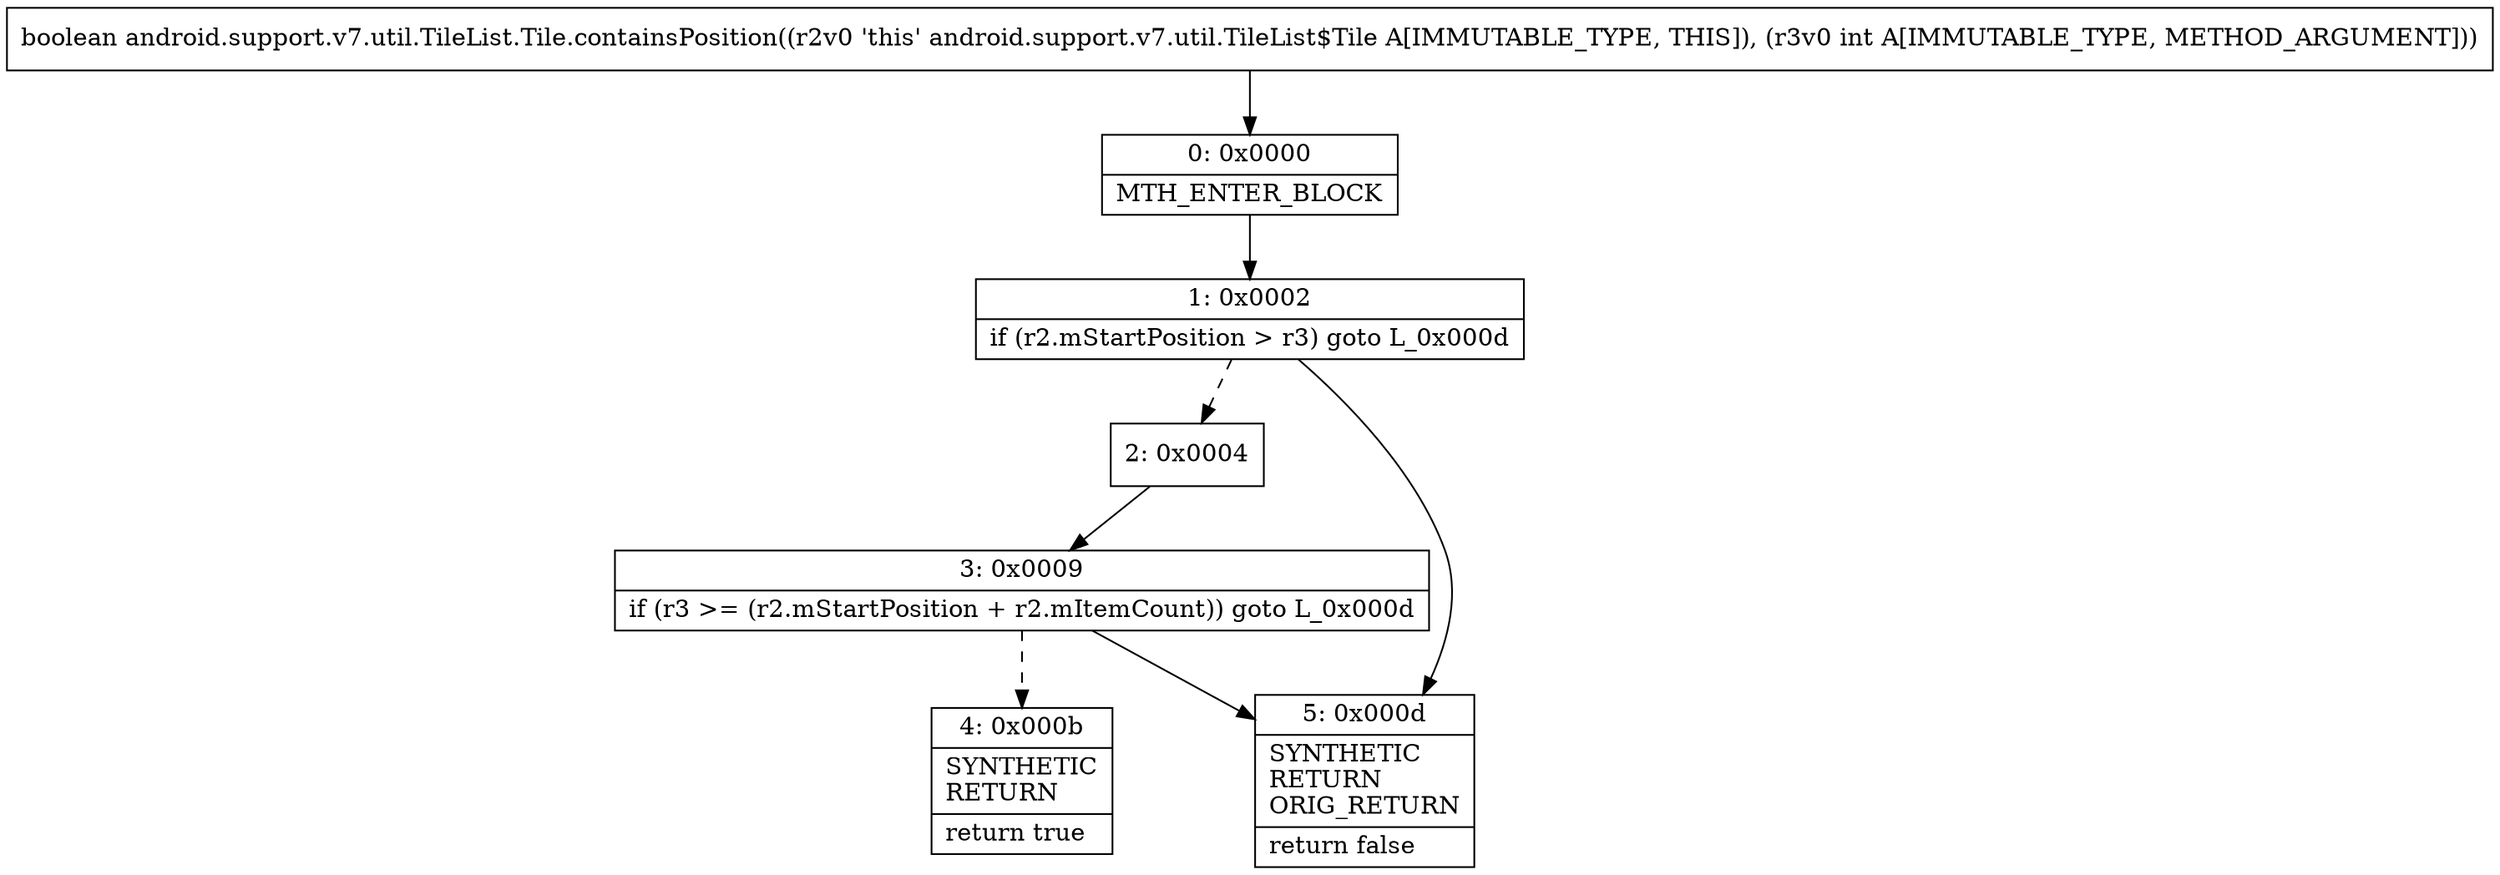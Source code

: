 digraph "CFG forandroid.support.v7.util.TileList.Tile.containsPosition(I)Z" {
Node_0 [shape=record,label="{0\:\ 0x0000|MTH_ENTER_BLOCK\l}"];
Node_1 [shape=record,label="{1\:\ 0x0002|if (r2.mStartPosition \> r3) goto L_0x000d\l}"];
Node_2 [shape=record,label="{2\:\ 0x0004}"];
Node_3 [shape=record,label="{3\:\ 0x0009|if (r3 \>= (r2.mStartPosition + r2.mItemCount)) goto L_0x000d\l}"];
Node_4 [shape=record,label="{4\:\ 0x000b|SYNTHETIC\lRETURN\l|return true\l}"];
Node_5 [shape=record,label="{5\:\ 0x000d|SYNTHETIC\lRETURN\lORIG_RETURN\l|return false\l}"];
MethodNode[shape=record,label="{boolean android.support.v7.util.TileList.Tile.containsPosition((r2v0 'this' android.support.v7.util.TileList$Tile A[IMMUTABLE_TYPE, THIS]), (r3v0 int A[IMMUTABLE_TYPE, METHOD_ARGUMENT])) }"];
MethodNode -> Node_0;
Node_0 -> Node_1;
Node_1 -> Node_2[style=dashed];
Node_1 -> Node_5;
Node_2 -> Node_3;
Node_3 -> Node_4[style=dashed];
Node_3 -> Node_5;
}


